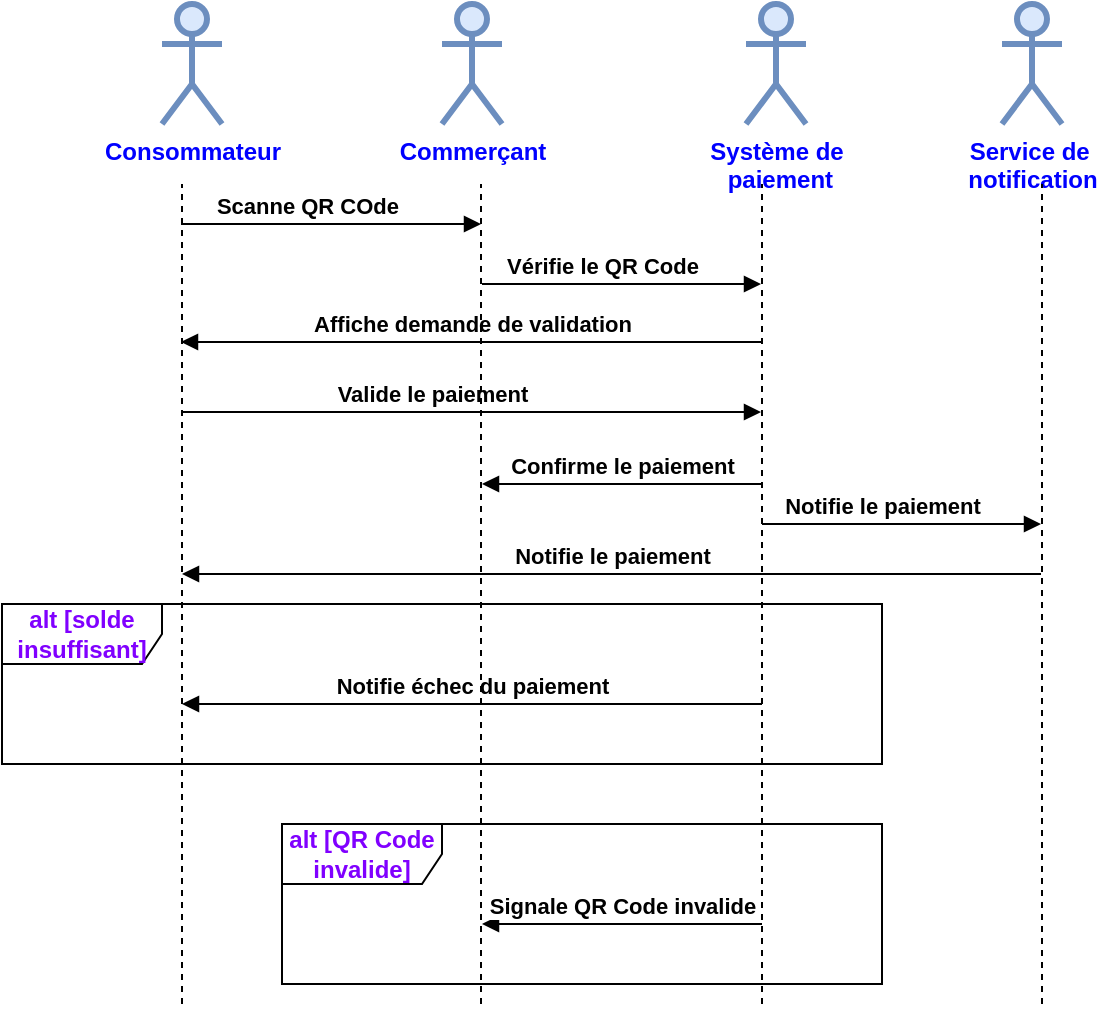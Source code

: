 <mxfile version="26.0.14">
  <diagram name="Page-1" id="2YBvvXClWsGukQMizWep">
    <mxGraphModel dx="1050" dy="566" grid="1" gridSize="10" guides="1" tooltips="1" connect="1" arrows="1" fold="1" page="1" pageScale="1" pageWidth="850" pageHeight="1100" math="0" shadow="0">
      <root>
        <mxCell id="0" />
        <mxCell id="1" parent="0" />
        <mxCell id="7v53NaT3A0fcUe7yKv---6" value="Scanne QR COde&amp;nbsp;" style="html=1;verticalAlign=bottom;endArrow=block;curved=0;rounded=0;fontStyle=1" parent="1" edge="1">
          <mxGeometry x="-0.14" width="80" relative="1" as="geometry">
            <mxPoint x="201.5" y="118" as="sourcePoint" />
            <mxPoint x="351.5" y="118" as="targetPoint" />
            <mxPoint as="offset" />
          </mxGeometry>
        </mxCell>
        <mxCell id="7v53NaT3A0fcUe7yKv---7" value="Vérifie le QR Code" style="html=1;verticalAlign=bottom;endArrow=block;curved=0;rounded=0;fontStyle=1" parent="1" edge="1">
          <mxGeometry x="-0.14" width="80" relative="1" as="geometry">
            <mxPoint x="352" y="148" as="sourcePoint" />
            <mxPoint x="491.5" y="148" as="targetPoint" />
            <mxPoint as="offset" />
          </mxGeometry>
        </mxCell>
        <mxCell id="7v53NaT3A0fcUe7yKv---8" value="Affiche demande de validation" style="html=1;verticalAlign=bottom;endArrow=block;curved=0;rounded=0;fontStyle=1" parent="1" edge="1">
          <mxGeometry width="80" relative="1" as="geometry">
            <mxPoint x="491.5" y="177" as="sourcePoint" />
            <mxPoint x="201.5" y="177" as="targetPoint" />
            <mxPoint as="offset" />
          </mxGeometry>
        </mxCell>
        <mxCell id="7v53NaT3A0fcUe7yKv---9" value="Valide le paiement" style="html=1;verticalAlign=bottom;endArrow=block;curved=0;rounded=0;fontStyle=1" parent="1" edge="1">
          <mxGeometry x="-0.14" width="80" relative="1" as="geometry">
            <mxPoint x="202.5" y="212" as="sourcePoint" />
            <mxPoint x="491.5" y="212" as="targetPoint" />
            <mxPoint as="offset" />
          </mxGeometry>
        </mxCell>
        <mxCell id="7v53NaT3A0fcUe7yKv---11" value="Confirme le paiement" style="html=1;verticalAlign=bottom;endArrow=block;curved=0;rounded=0;fontStyle=1" parent="1" edge="1">
          <mxGeometry width="80" relative="1" as="geometry">
            <mxPoint x="492" y="248" as="sourcePoint" />
            <mxPoint x="352" y="248" as="targetPoint" />
            <mxPoint as="offset" />
          </mxGeometry>
        </mxCell>
        <mxCell id="7v53NaT3A0fcUe7yKv---12" value="Notifie le paiement" style="html=1;verticalAlign=bottom;endArrow=block;curved=0;rounded=0;fontStyle=1" parent="1" edge="1">
          <mxGeometry x="-0.14" width="80" relative="1" as="geometry">
            <mxPoint x="492" y="268" as="sourcePoint" />
            <mxPoint x="631.5" y="268" as="targetPoint" />
            <mxPoint as="offset" />
          </mxGeometry>
        </mxCell>
        <mxCell id="7v53NaT3A0fcUe7yKv---13" value="Notifie le paiement" style="html=1;verticalAlign=bottom;endArrow=block;curved=0;rounded=0;fontStyle=1" parent="1" edge="1">
          <mxGeometry width="80" relative="1" as="geometry">
            <mxPoint x="631.5" y="293" as="sourcePoint" />
            <mxPoint x="202" y="293" as="targetPoint" />
            <mxPoint as="offset" />
          </mxGeometry>
        </mxCell>
        <mxCell id="7v53NaT3A0fcUe7yKv---14" value="alt [solde insuffisant]" style="shape=umlFrame;whiteSpace=wrap;html=1;pointerEvents=0;width=80;height=30;fontStyle=1;fontColor=light-dark(#8000ff, #ededed);" parent="1" vertex="1">
          <mxGeometry x="112" y="308" width="440" height="80" as="geometry" />
        </mxCell>
        <mxCell id="7v53NaT3A0fcUe7yKv---15" value="Notifie échec du paiement" style="html=1;verticalAlign=bottom;endArrow=block;curved=0;rounded=0;fontStyle=1" parent="1" edge="1">
          <mxGeometry width="80" relative="1" as="geometry">
            <mxPoint x="492" y="358" as="sourcePoint" />
            <mxPoint x="202" y="358" as="targetPoint" />
            <mxPoint as="offset" />
          </mxGeometry>
        </mxCell>
        <mxCell id="7v53NaT3A0fcUe7yKv---17" value="alt [QR Code invalide]" style="shape=umlFrame;whiteSpace=wrap;html=1;pointerEvents=0;width=80;height=30;fontStyle=1;fontColor=light-dark(#8000ff, #ededed);" parent="1" vertex="1">
          <mxGeometry x="252" y="418" width="300" height="80" as="geometry" />
        </mxCell>
        <mxCell id="7v53NaT3A0fcUe7yKv---18" value="Signale QR Code invalide" style="html=1;verticalAlign=bottom;endArrow=block;curved=0;rounded=0;fontStyle=1" parent="1" edge="1">
          <mxGeometry width="80" relative="1" as="geometry">
            <mxPoint x="492" y="468" as="sourcePoint" />
            <mxPoint x="352" y="468" as="targetPoint" />
            <mxPoint as="offset" />
          </mxGeometry>
        </mxCell>
        <mxCell id="7v53NaT3A0fcUe7yKv---19" value="Consommateur" style="shape=umlActor;verticalLabelPosition=bottom;verticalAlign=top;html=1;fillColor=#dae8fc;strokeColor=#6c8ebf;strokeWidth=3;fontStyle=1;fontColor=light-dark(#0000ff, #ededed);" parent="1" vertex="1">
          <mxGeometry x="192" y="8" width="30" height="60" as="geometry" />
        </mxCell>
        <mxCell id="7v53NaT3A0fcUe7yKv---20" value="Commerçant" style="shape=umlActor;verticalLabelPosition=bottom;verticalAlign=top;html=1;fillColor=#dae8fc;strokeColor=#6c8ebf;strokeWidth=3;fontStyle=1;fontColor=light-dark(#0000ff, #ededed);" parent="1" vertex="1">
          <mxGeometry x="332" y="8" width="30" height="60" as="geometry" />
        </mxCell>
        <mxCell id="7v53NaT3A0fcUe7yKv---21" value="&lt;div&gt;Système de&lt;/div&gt;&lt;div&gt;&amp;nbsp;paiement&lt;/div&gt;" style="shape=umlActor;verticalLabelPosition=bottom;verticalAlign=top;html=1;fillColor=#dae8fc;strokeColor=#6c8ebf;fontStyle=1;strokeWidth=3;fontColor=light-dark(#0000ff, #ededed);" parent="1" vertex="1">
          <mxGeometry x="484" y="8" width="30" height="60" as="geometry" />
        </mxCell>
        <mxCell id="7v53NaT3A0fcUe7yKv---23" value="&lt;div&gt;Service de&amp;nbsp;&lt;/div&gt;&lt;div&gt;notification&lt;/div&gt;" style="shape=umlActor;verticalLabelPosition=bottom;verticalAlign=top;html=1;fillColor=#dae8fc;strokeColor=#6c8ebf;strokeWidth=3;fontStyle=1;fontColor=light-dark(#0000ff, #ededed);" parent="1" vertex="1">
          <mxGeometry x="612" y="8" width="30" height="60" as="geometry" />
        </mxCell>
        <mxCell id="bozVaLSU8zzUw8wUbu3L-1" value="" style="endArrow=none;dashed=1;html=1;rounded=0;fontStyle=1" edge="1" parent="1">
          <mxGeometry width="50" height="50" relative="1" as="geometry">
            <mxPoint x="492" y="508" as="sourcePoint" />
            <mxPoint x="492" y="98" as="targetPoint" />
          </mxGeometry>
        </mxCell>
        <mxCell id="bozVaLSU8zzUw8wUbu3L-2" value="" style="endArrow=none;dashed=1;html=1;rounded=0;fontStyle=1" edge="1" parent="1">
          <mxGeometry width="50" height="50" relative="1" as="geometry">
            <mxPoint x="632" y="508" as="sourcePoint" />
            <mxPoint x="632" y="98" as="targetPoint" />
          </mxGeometry>
        </mxCell>
        <mxCell id="bozVaLSU8zzUw8wUbu3L-3" value="" style="endArrow=none;dashed=1;html=1;rounded=0;fontStyle=1" edge="1" parent="1">
          <mxGeometry width="50" height="50" relative="1" as="geometry">
            <mxPoint x="351.5" y="508" as="sourcePoint" />
            <mxPoint x="351.5" y="98" as="targetPoint" />
          </mxGeometry>
        </mxCell>
        <mxCell id="bozVaLSU8zzUw8wUbu3L-4" value="" style="endArrow=none;dashed=1;html=1;rounded=0;fontStyle=1" edge="1" parent="1">
          <mxGeometry width="50" height="50" relative="1" as="geometry">
            <mxPoint x="202" y="508" as="sourcePoint" />
            <mxPoint x="202" y="98" as="targetPoint" />
          </mxGeometry>
        </mxCell>
      </root>
    </mxGraphModel>
  </diagram>
</mxfile>
